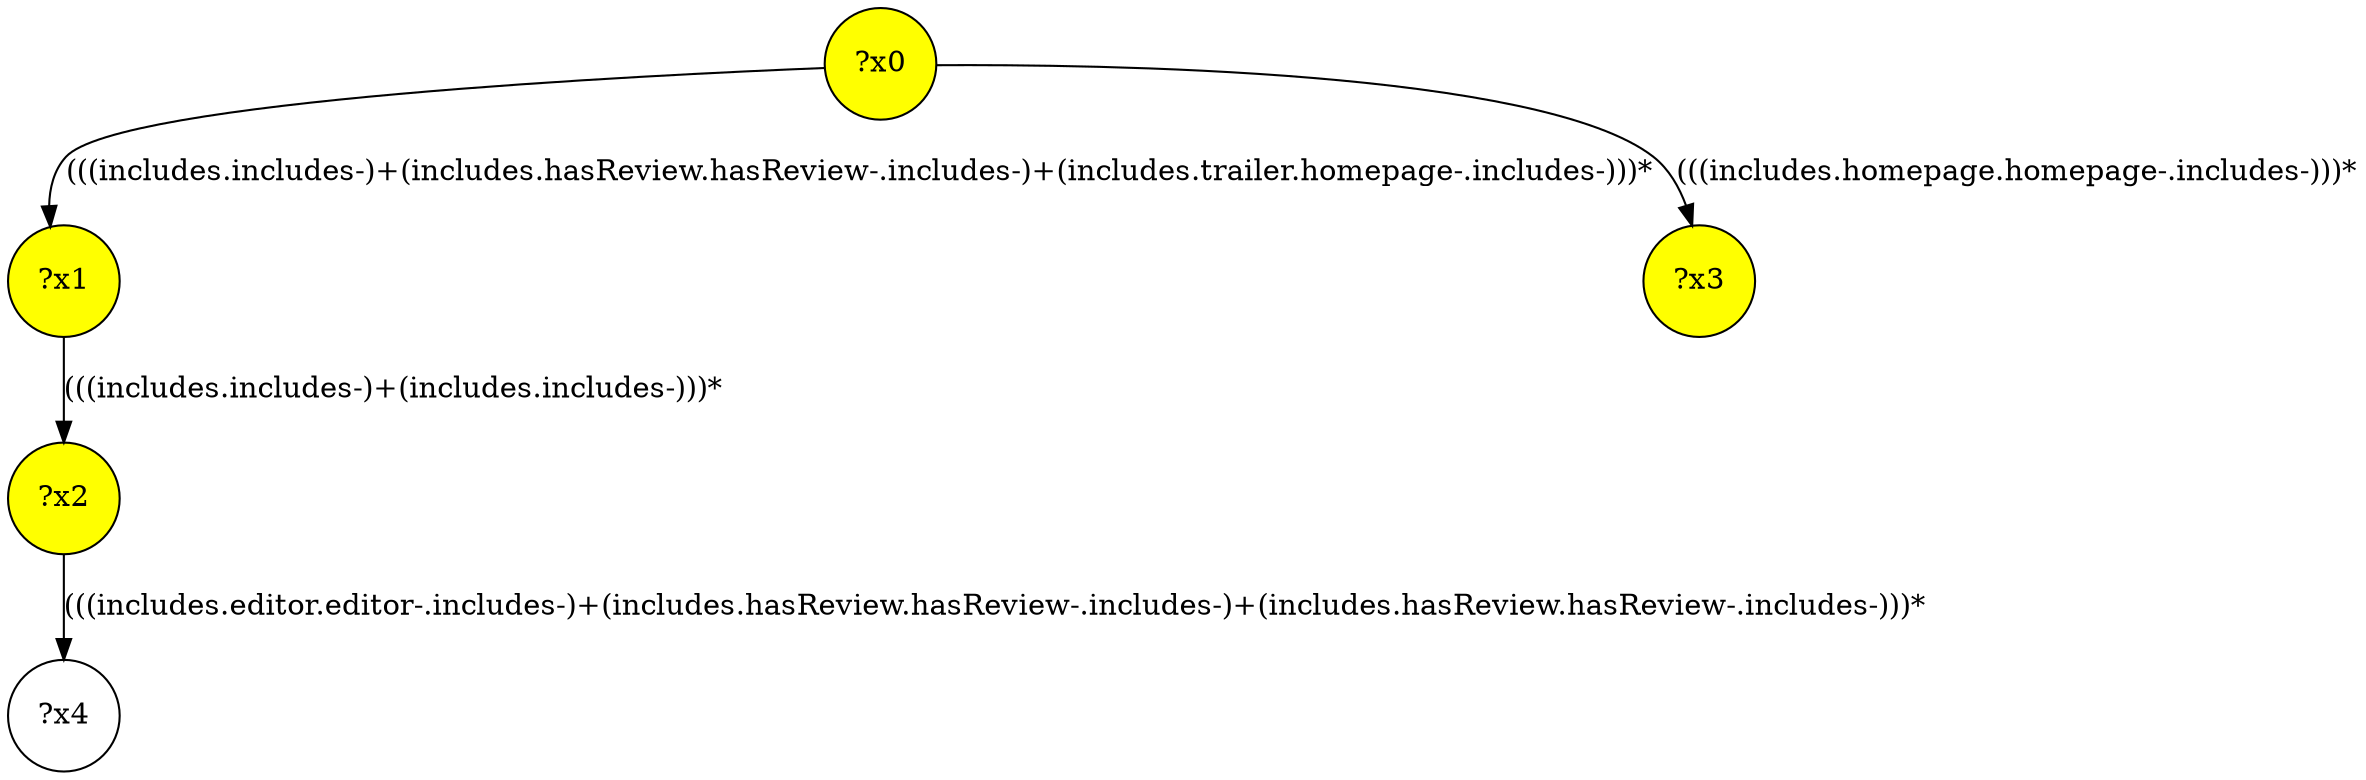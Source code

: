 digraph g {
	x1 [fillcolor="yellow", style="filled," shape=circle, label="?x1"];
	x3 [fillcolor="yellow", style="filled," shape=circle, label="?x3"];
	x0 [fillcolor="yellow", style="filled," shape=circle, label="?x0"];
	x2 [fillcolor="yellow", style="filled," shape=circle, label="?x2"];
	x0 -> x1 [label="(((includes.includes-)+(includes.hasReview.hasReview-.includes-)+(includes.trailer.homepage-.includes-)))*"];
	x1 -> x2 [label="(((includes.includes-)+(includes.includes-)))*"];
	x0 -> x3 [label="(((includes.homepage.homepage-.includes-)))*"];
	x4 [shape=circle, label="?x4"];
	x2 -> x4 [label="(((includes.editor.editor-.includes-)+(includes.hasReview.hasReview-.includes-)+(includes.hasReview.hasReview-.includes-)))*"];
}
